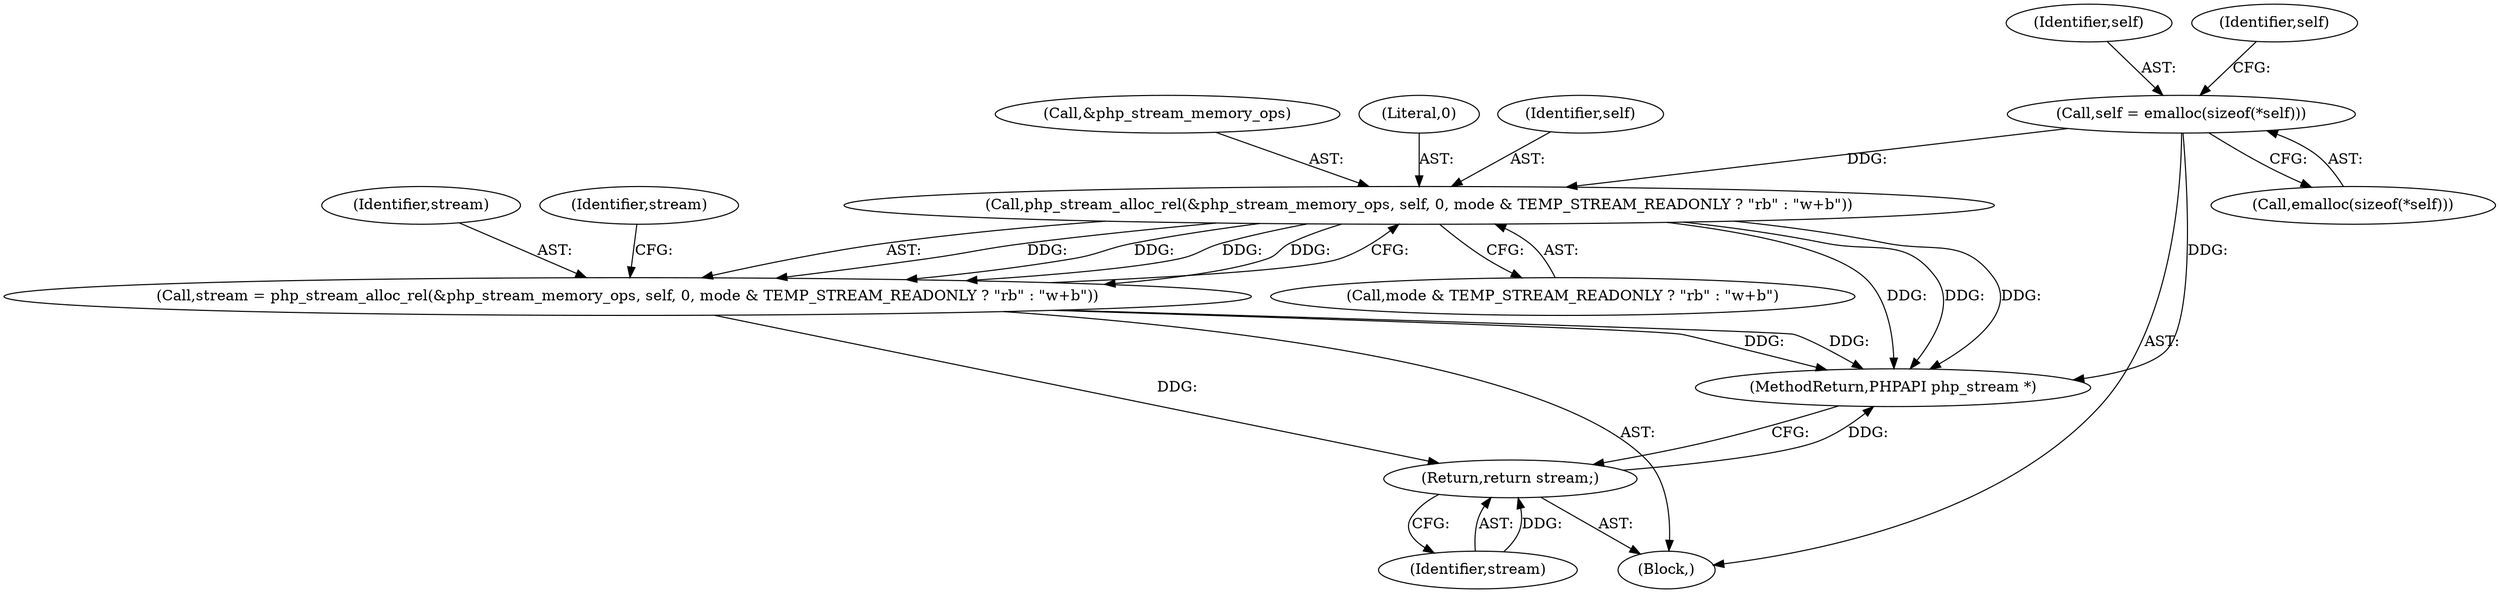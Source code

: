 digraph "0_php_6297a117d77fa3a0df2e21ca926a92c231819cd5@API" {
"1000105" [label="(Call,self = emalloc(sizeof(*self)))"];
"1000138" [label="(Call,php_stream_alloc_rel(&php_stream_memory_ops, self, 0, mode & TEMP_STREAM_READONLY ? \"rb\" : \"w+b\"))"];
"1000136" [label="(Call,stream = php_stream_alloc_rel(&php_stream_memory_ops, self, 0, mode & TEMP_STREAM_READONLY ? \"rb\" : \"w+b\"))"];
"1000154" [label="(Return,return stream;)"];
"1000143" [label="(Call,mode & TEMP_STREAM_READONLY ? \"rb\" : \"w+b\")"];
"1000102" [label="(Block,)"];
"1000139" [label="(Call,&php_stream_memory_ops)"];
"1000137" [label="(Identifier,stream)"];
"1000106" [label="(Identifier,self)"];
"1000156" [label="(MethodReturn,PHPAPI php_stream *)"];
"1000138" [label="(Call,php_stream_alloc_rel(&php_stream_memory_ops, self, 0, mode & TEMP_STREAM_READONLY ? \"rb\" : \"w+b\"))"];
"1000142" [label="(Literal,0)"];
"1000105" [label="(Call,self = emalloc(sizeof(*self)))"];
"1000107" [label="(Call,emalloc(sizeof(*self)))"];
"1000113" [label="(Identifier,self)"];
"1000136" [label="(Call,stream = php_stream_alloc_rel(&php_stream_memory_ops, self, 0, mode & TEMP_STREAM_READONLY ? \"rb\" : \"w+b\"))"];
"1000141" [label="(Identifier,self)"];
"1000151" [label="(Identifier,stream)"];
"1000155" [label="(Identifier,stream)"];
"1000154" [label="(Return,return stream;)"];
"1000105" -> "1000102"  [label="AST: "];
"1000105" -> "1000107"  [label="CFG: "];
"1000106" -> "1000105"  [label="AST: "];
"1000107" -> "1000105"  [label="AST: "];
"1000113" -> "1000105"  [label="CFG: "];
"1000105" -> "1000156"  [label="DDG: "];
"1000105" -> "1000138"  [label="DDG: "];
"1000138" -> "1000136"  [label="AST: "];
"1000138" -> "1000143"  [label="CFG: "];
"1000139" -> "1000138"  [label="AST: "];
"1000141" -> "1000138"  [label="AST: "];
"1000142" -> "1000138"  [label="AST: "];
"1000143" -> "1000138"  [label="AST: "];
"1000136" -> "1000138"  [label="CFG: "];
"1000138" -> "1000156"  [label="DDG: "];
"1000138" -> "1000156"  [label="DDG: "];
"1000138" -> "1000156"  [label="DDG: "];
"1000138" -> "1000136"  [label="DDG: "];
"1000138" -> "1000136"  [label="DDG: "];
"1000138" -> "1000136"  [label="DDG: "];
"1000138" -> "1000136"  [label="DDG: "];
"1000136" -> "1000102"  [label="AST: "];
"1000137" -> "1000136"  [label="AST: "];
"1000151" -> "1000136"  [label="CFG: "];
"1000136" -> "1000156"  [label="DDG: "];
"1000136" -> "1000156"  [label="DDG: "];
"1000136" -> "1000154"  [label="DDG: "];
"1000154" -> "1000102"  [label="AST: "];
"1000154" -> "1000155"  [label="CFG: "];
"1000155" -> "1000154"  [label="AST: "];
"1000156" -> "1000154"  [label="CFG: "];
"1000154" -> "1000156"  [label="DDG: "];
"1000155" -> "1000154"  [label="DDG: "];
}
